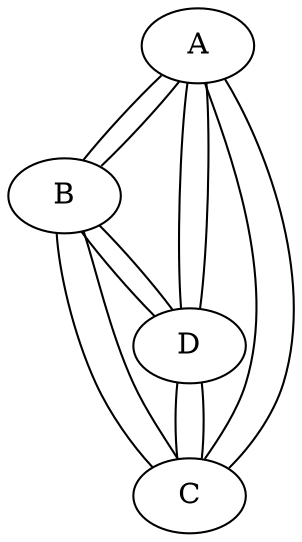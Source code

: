 graph {
	A -- B;
	A -- C;
	A -- D;
	B -- A;
	B -- C;
	B -- D;
	C -- A;
	C -- B;
	C -- D;
	D -- A;
	D -- B;
	D -- C;
}
